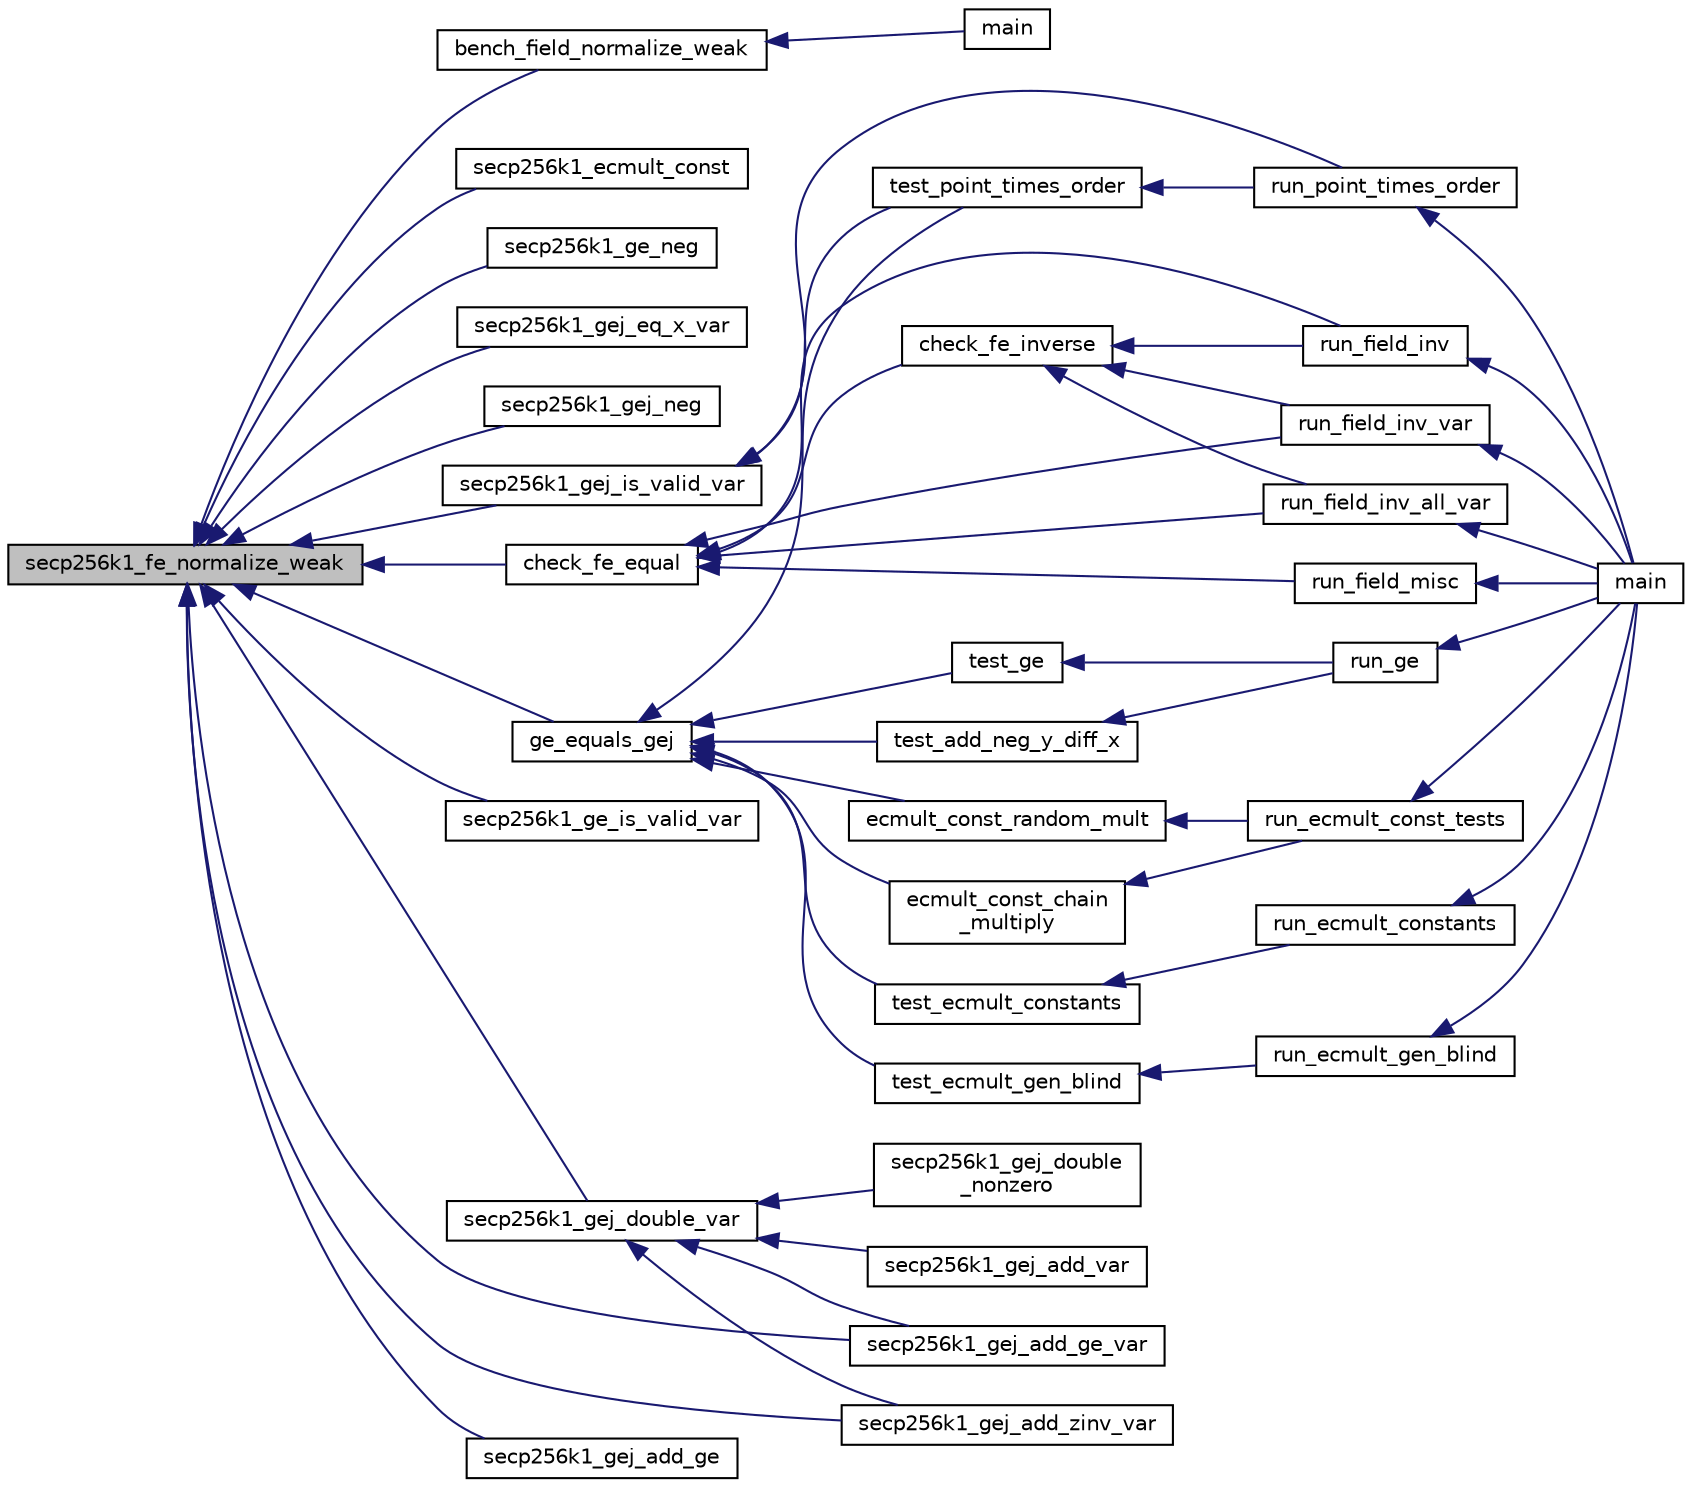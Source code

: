 digraph "secp256k1_fe_normalize_weak"
{
  edge [fontname="Helvetica",fontsize="10",labelfontname="Helvetica",labelfontsize="10"];
  node [fontname="Helvetica",fontsize="10",shape=record];
  rankdir="LR";
  Node1491 [label="secp256k1_fe_normalize_weak",height=0.2,width=0.4,color="black", fillcolor="grey75", style="filled", fontcolor="black"];
  Node1491 -> Node1492 [dir="back",color="midnightblue",fontsize="10",style="solid",fontname="Helvetica"];
  Node1492 [label="bench_field_normalize_weak",height=0.2,width=0.4,color="black", fillcolor="white", style="filled",URL="$d9/d5e/bench__internal_8c.html#a2c64e320d361391c4173beb301ffedd5"];
  Node1492 -> Node1493 [dir="back",color="midnightblue",fontsize="10",style="solid",fontname="Helvetica"];
  Node1493 [label="main",height=0.2,width=0.4,color="black", fillcolor="white", style="filled",URL="$d9/d5e/bench__internal_8c.html#a3c04138a5bfe5d72780bb7e82a18e627"];
  Node1491 -> Node1494 [dir="back",color="midnightblue",fontsize="10",style="solid",fontname="Helvetica"];
  Node1494 [label="secp256k1_ecmult_const",height=0.2,width=0.4,color="black", fillcolor="white", style="filled",URL="$d6/d3e/ecmult__const__impl_8h.html#a89f4e02fa2a4630ae0c5e302457f7931"];
  Node1491 -> Node1495 [dir="back",color="midnightblue",fontsize="10",style="solid",fontname="Helvetica"];
  Node1495 [label="secp256k1_ge_neg",height=0.2,width=0.4,color="black", fillcolor="white", style="filled",URL="$d6/d60/group__impl_8h.html#abcb34de0cfdf82a125e059f4f98de1d9"];
  Node1491 -> Node1496 [dir="back",color="midnightblue",fontsize="10",style="solid",fontname="Helvetica"];
  Node1496 [label="secp256k1_gej_eq_x_var",height=0.2,width=0.4,color="black", fillcolor="white", style="filled",URL="$d6/d60/group__impl_8h.html#aa32fc177f081f16d5979045d3632cf8b"];
  Node1491 -> Node1497 [dir="back",color="midnightblue",fontsize="10",style="solid",fontname="Helvetica"];
  Node1497 [label="secp256k1_gej_neg",height=0.2,width=0.4,color="black", fillcolor="white", style="filled",URL="$d6/d60/group__impl_8h.html#af9194949a7aaf18aceab1dee73fe4027"];
  Node1491 -> Node1498 [dir="back",color="midnightblue",fontsize="10",style="solid",fontname="Helvetica"];
  Node1498 [label="secp256k1_gej_is_valid_var",height=0.2,width=0.4,color="black", fillcolor="white", style="filled",URL="$d6/d60/group__impl_8h.html#aaf14c34acab0a279530f58c7e7d50749"];
  Node1498 -> Node1499 [dir="back",color="midnightblue",fontsize="10",style="solid",fontname="Helvetica"];
  Node1499 [label="test_point_times_order",height=0.2,width=0.4,color="black", fillcolor="white", style="filled",URL="$d5/d7f/tests_8c.html#a5760a028e03f061e5aed00cb7839138e"];
  Node1499 -> Node1500 [dir="back",color="midnightblue",fontsize="10",style="solid",fontname="Helvetica"];
  Node1500 [label="run_point_times_order",height=0.2,width=0.4,color="black", fillcolor="white", style="filled",URL="$d5/d7f/tests_8c.html#accc1ed100e6e73e61ce30e82cf4f0bbb"];
  Node1500 -> Node1501 [dir="back",color="midnightblue",fontsize="10",style="solid",fontname="Helvetica"];
  Node1501 [label="main",height=0.2,width=0.4,color="black", fillcolor="white", style="filled",URL="$d5/d7f/tests_8c.html#a3c04138a5bfe5d72780bb7e82a18e627"];
  Node1498 -> Node1500 [dir="back",color="midnightblue",fontsize="10",style="solid",fontname="Helvetica"];
  Node1491 -> Node1502 [dir="back",color="midnightblue",fontsize="10",style="solid",fontname="Helvetica"];
  Node1502 [label="secp256k1_ge_is_valid_var",height=0.2,width=0.4,color="black", fillcolor="white", style="filled",URL="$d6/d60/group__impl_8h.html#a83600b0c4d8e95a8b2e730b4e2f207dc"];
  Node1491 -> Node1503 [dir="back",color="midnightblue",fontsize="10",style="solid",fontname="Helvetica"];
  Node1503 [label="secp256k1_gej_double_var",height=0.2,width=0.4,color="black", fillcolor="white", style="filled",URL="$d6/d60/group__impl_8h.html#a033aa434a4d0838f649ad757dd44db46"];
  Node1503 -> Node1504 [dir="back",color="midnightblue",fontsize="10",style="solid",fontname="Helvetica"];
  Node1504 [label="secp256k1_gej_double\l_nonzero",height=0.2,width=0.4,color="black", fillcolor="white", style="filled",URL="$d6/d60/group__impl_8h.html#accf4e481cd660b1df01b4b90f5d28bb4"];
  Node1503 -> Node1505 [dir="back",color="midnightblue",fontsize="10",style="solid",fontname="Helvetica"];
  Node1505 [label="secp256k1_gej_add_var",height=0.2,width=0.4,color="black", fillcolor="white", style="filled",URL="$d6/d60/group__impl_8h.html#a8df21f3ef7412e6c4d39fb67dc0140c6"];
  Node1503 -> Node1506 [dir="back",color="midnightblue",fontsize="10",style="solid",fontname="Helvetica"];
  Node1506 [label="secp256k1_gej_add_ge_var",height=0.2,width=0.4,color="black", fillcolor="white", style="filled",URL="$d6/d60/group__impl_8h.html#a4d0338f50b08d082caa32f8e72707b55"];
  Node1503 -> Node1507 [dir="back",color="midnightblue",fontsize="10",style="solid",fontname="Helvetica"];
  Node1507 [label="secp256k1_gej_add_zinv_var",height=0.2,width=0.4,color="black", fillcolor="white", style="filled",URL="$d6/d60/group__impl_8h.html#a180d4e54e906f101ce0f1e74563ce5f6"];
  Node1491 -> Node1506 [dir="back",color="midnightblue",fontsize="10",style="solid",fontname="Helvetica"];
  Node1491 -> Node1507 [dir="back",color="midnightblue",fontsize="10",style="solid",fontname="Helvetica"];
  Node1491 -> Node1508 [dir="back",color="midnightblue",fontsize="10",style="solid",fontname="Helvetica"];
  Node1508 [label="secp256k1_gej_add_ge",height=0.2,width=0.4,color="black", fillcolor="white", style="filled",URL="$d6/d60/group__impl_8h.html#a586b55d5921edcd68799f584c0a3c58d"];
  Node1491 -> Node1509 [dir="back",color="midnightblue",fontsize="10",style="solid",fontname="Helvetica"];
  Node1509 [label="check_fe_equal",height=0.2,width=0.4,color="black", fillcolor="white", style="filled",URL="$d5/d7f/tests_8c.html#ae88750c3ab1238b2d8f8fa8a8ab67855"];
  Node1509 -> Node1510 [dir="back",color="midnightblue",fontsize="10",style="solid",fontname="Helvetica"];
  Node1510 [label="check_fe_inverse",height=0.2,width=0.4,color="black", fillcolor="white", style="filled",URL="$d5/d7f/tests_8c.html#a9fe4a53634c0f9e17b1f74e55ea8de99"];
  Node1510 -> Node1511 [dir="back",color="midnightblue",fontsize="10",style="solid",fontname="Helvetica"];
  Node1511 [label="run_field_inv",height=0.2,width=0.4,color="black", fillcolor="white", style="filled",URL="$d5/d7f/tests_8c.html#ad636c10e982fafdb8f6ddeb3d1424b2d"];
  Node1511 -> Node1501 [dir="back",color="midnightblue",fontsize="10",style="solid",fontname="Helvetica"];
  Node1510 -> Node1512 [dir="back",color="midnightblue",fontsize="10",style="solid",fontname="Helvetica"];
  Node1512 [label="run_field_inv_var",height=0.2,width=0.4,color="black", fillcolor="white", style="filled",URL="$d5/d7f/tests_8c.html#ad83214628412557c86e3c1d01270c83a"];
  Node1512 -> Node1501 [dir="back",color="midnightblue",fontsize="10",style="solid",fontname="Helvetica"];
  Node1510 -> Node1513 [dir="back",color="midnightblue",fontsize="10",style="solid",fontname="Helvetica"];
  Node1513 [label="run_field_inv_all_var",height=0.2,width=0.4,color="black", fillcolor="white", style="filled",URL="$d5/d7f/tests_8c.html#afb738ef4c7077ce703c56beefcb29653"];
  Node1513 -> Node1501 [dir="back",color="midnightblue",fontsize="10",style="solid",fontname="Helvetica"];
  Node1509 -> Node1514 [dir="back",color="midnightblue",fontsize="10",style="solid",fontname="Helvetica"];
  Node1514 [label="run_field_misc",height=0.2,width=0.4,color="black", fillcolor="white", style="filled",URL="$d5/d7f/tests_8c.html#a407b4cff8cbc365e753f2a1d70b45f81"];
  Node1514 -> Node1501 [dir="back",color="midnightblue",fontsize="10",style="solid",fontname="Helvetica"];
  Node1509 -> Node1511 [dir="back",color="midnightblue",fontsize="10",style="solid",fontname="Helvetica"];
  Node1509 -> Node1512 [dir="back",color="midnightblue",fontsize="10",style="solid",fontname="Helvetica"];
  Node1509 -> Node1513 [dir="back",color="midnightblue",fontsize="10",style="solid",fontname="Helvetica"];
  Node1491 -> Node1515 [dir="back",color="midnightblue",fontsize="10",style="solid",fontname="Helvetica"];
  Node1515 [label="ge_equals_gej",height=0.2,width=0.4,color="black", fillcolor="white", style="filled",URL="$d5/d7f/tests_8c.html#a7930deeb9d6815fba34afad98b8dfa69"];
  Node1515 -> Node1516 [dir="back",color="midnightblue",fontsize="10",style="solid",fontname="Helvetica"];
  Node1516 [label="test_ge",height=0.2,width=0.4,color="black", fillcolor="white", style="filled",URL="$d5/d7f/tests_8c.html#a3084bb11900a5e4d33115904d0ceb847"];
  Node1516 -> Node1517 [dir="back",color="midnightblue",fontsize="10",style="solid",fontname="Helvetica"];
  Node1517 [label="run_ge",height=0.2,width=0.4,color="black", fillcolor="white", style="filled",URL="$d5/d7f/tests_8c.html#aa7ad70a73e9a44f0b9486ffe6f46ca39"];
  Node1517 -> Node1501 [dir="back",color="midnightblue",fontsize="10",style="solid",fontname="Helvetica"];
  Node1515 -> Node1518 [dir="back",color="midnightblue",fontsize="10",style="solid",fontname="Helvetica"];
  Node1518 [label="test_add_neg_y_diff_x",height=0.2,width=0.4,color="black", fillcolor="white", style="filled",URL="$d5/d7f/tests_8c.html#a849e08074670ab1644fdec5cc5ef08a7"];
  Node1518 -> Node1517 [dir="back",color="midnightblue",fontsize="10",style="solid",fontname="Helvetica"];
  Node1515 -> Node1499 [dir="back",color="midnightblue",fontsize="10",style="solid",fontname="Helvetica"];
  Node1515 -> Node1519 [dir="back",color="midnightblue",fontsize="10",style="solid",fontname="Helvetica"];
  Node1519 [label="ecmult_const_random_mult",height=0.2,width=0.4,color="black", fillcolor="white", style="filled",URL="$d5/d7f/tests_8c.html#a2e747532c49b7e398aff44547a7ff477"];
  Node1519 -> Node1520 [dir="back",color="midnightblue",fontsize="10",style="solid",fontname="Helvetica"];
  Node1520 [label="run_ecmult_const_tests",height=0.2,width=0.4,color="black", fillcolor="white", style="filled",URL="$d5/d7f/tests_8c.html#af69d927b217be17f076754b9d4e4f326"];
  Node1520 -> Node1501 [dir="back",color="midnightblue",fontsize="10",style="solid",fontname="Helvetica"];
  Node1515 -> Node1521 [dir="back",color="midnightblue",fontsize="10",style="solid",fontname="Helvetica"];
  Node1521 [label="ecmult_const_chain\l_multiply",height=0.2,width=0.4,color="black", fillcolor="white", style="filled",URL="$d5/d7f/tests_8c.html#a5f38325377d0160eb1c5100b1a4f1c0f"];
  Node1521 -> Node1520 [dir="back",color="midnightblue",fontsize="10",style="solid",fontname="Helvetica"];
  Node1515 -> Node1522 [dir="back",color="midnightblue",fontsize="10",style="solid",fontname="Helvetica"];
  Node1522 [label="test_ecmult_constants",height=0.2,width=0.4,color="black", fillcolor="white", style="filled",URL="$d5/d7f/tests_8c.html#ab02e05e21c96c34d9497e2bdd44d2e3a"];
  Node1522 -> Node1523 [dir="back",color="midnightblue",fontsize="10",style="solid",fontname="Helvetica"];
  Node1523 [label="run_ecmult_constants",height=0.2,width=0.4,color="black", fillcolor="white", style="filled",URL="$d5/d7f/tests_8c.html#a93c275726298d7a59a4f027996a958b4"];
  Node1523 -> Node1501 [dir="back",color="midnightblue",fontsize="10",style="solid",fontname="Helvetica"];
  Node1515 -> Node1524 [dir="back",color="midnightblue",fontsize="10",style="solid",fontname="Helvetica"];
  Node1524 [label="test_ecmult_gen_blind",height=0.2,width=0.4,color="black", fillcolor="white", style="filled",URL="$d5/d7f/tests_8c.html#ab353fbc77d15cd48e25d995ea3f33795"];
  Node1524 -> Node1525 [dir="back",color="midnightblue",fontsize="10",style="solid",fontname="Helvetica"];
  Node1525 [label="run_ecmult_gen_blind",height=0.2,width=0.4,color="black", fillcolor="white", style="filled",URL="$d5/d7f/tests_8c.html#ac3003b8a1d7eed5ebb0497a3f0dd97b6"];
  Node1525 -> Node1501 [dir="back",color="midnightblue",fontsize="10",style="solid",fontname="Helvetica"];
}

